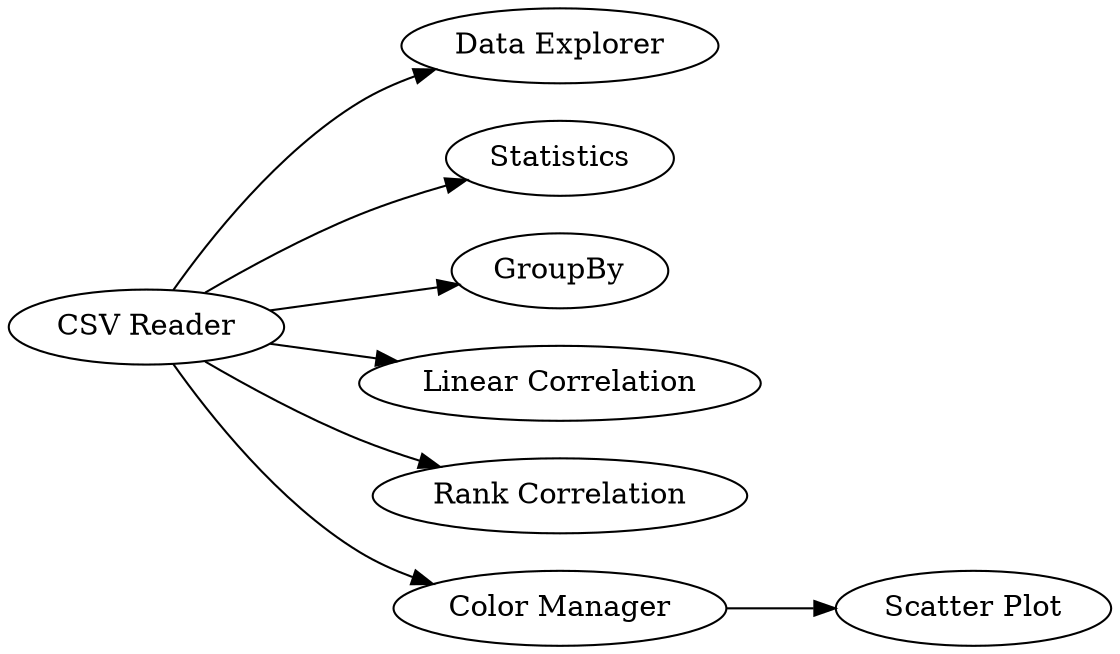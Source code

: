 digraph {
	2 [label="Data Explorer"]
	3 [label=Statistics]
	4 [label="CSV Reader"]
	5 [label=GroupBy]
	7 [label="Linear Correlation"]
	8 [label="Rank Correlation"]
	9 [label="Scatter Plot"]
	10 [label="Color Manager"]
	4 -> 5
	4 -> 7
	4 -> 2
	4 -> 3
	4 -> 8
	4 -> 10
	10 -> 9
	rankdir=LR
}
